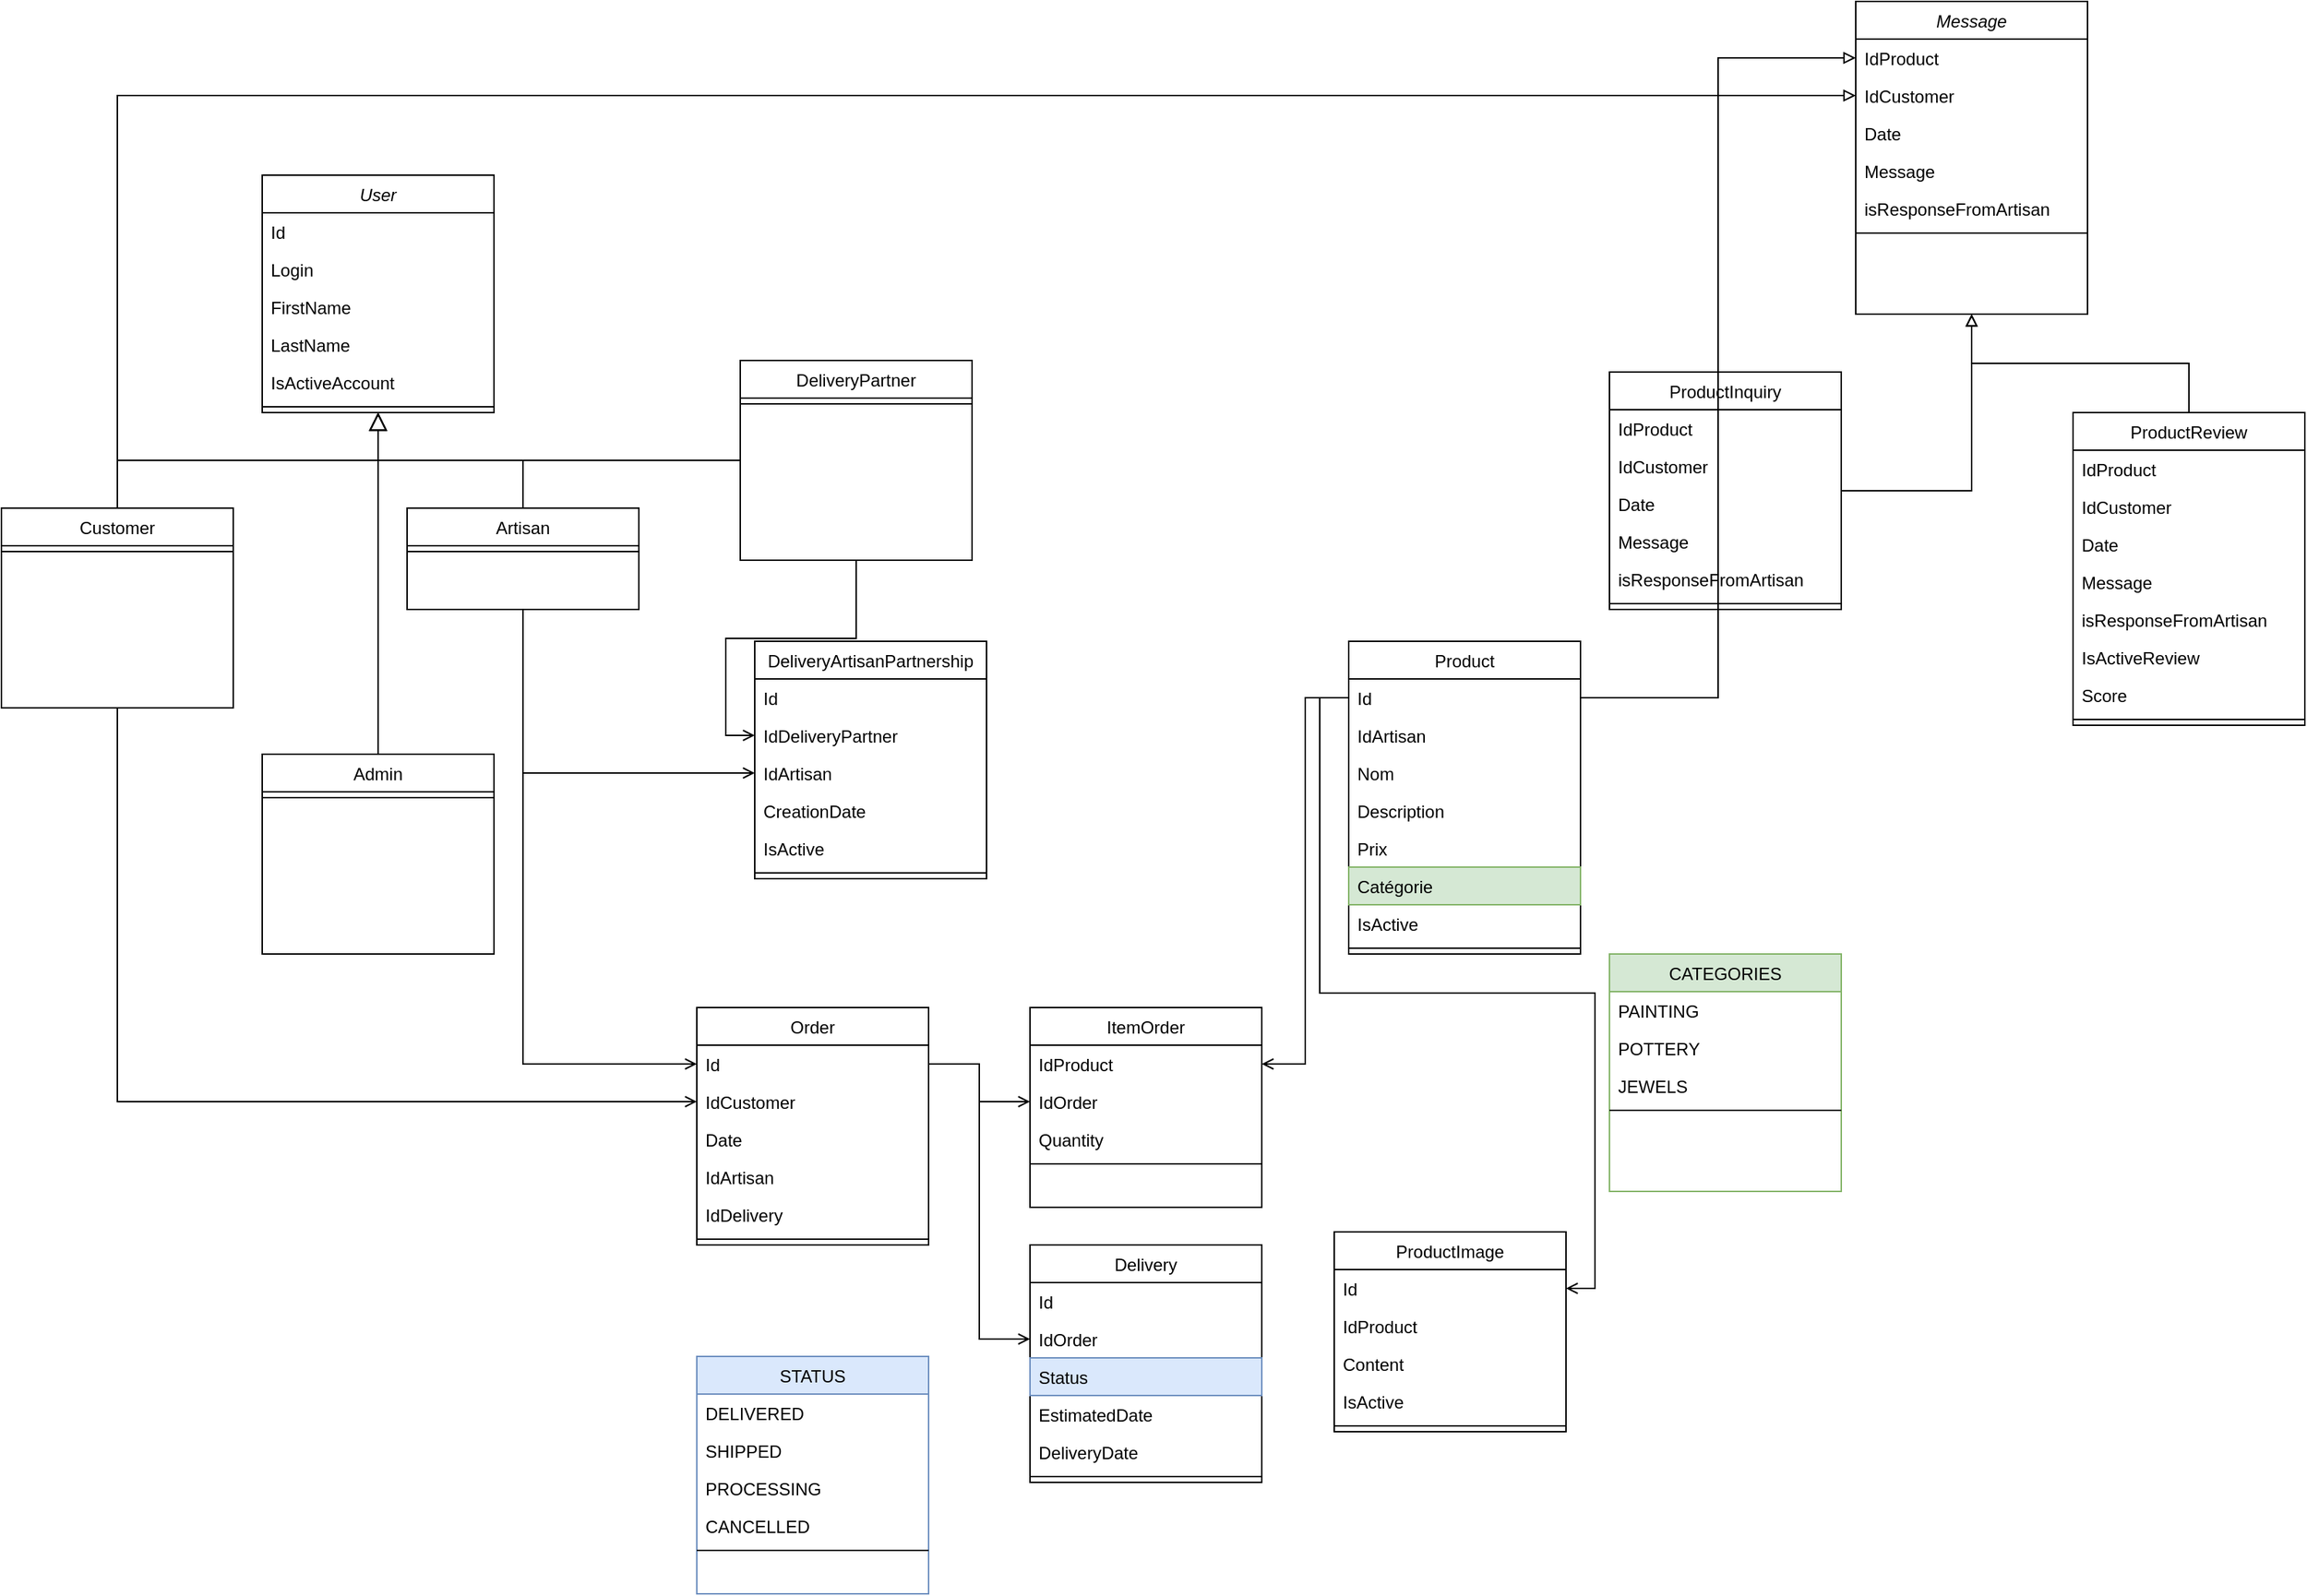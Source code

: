 <mxfile version="20.8.16" type="device"><diagram id="C5RBs43oDa-KdzZeNtuy" name="Page-1"><mxGraphModel dx="1434" dy="2005" grid="1" gridSize="10" guides="1" tooltips="1" connect="1" arrows="1" fold="1" page="1" pageScale="1" pageWidth="827" pageHeight="1169" math="0" shadow="0"><root><mxCell id="WIyWlLk6GJQsqaUBKTNV-0"/><mxCell id="WIyWlLk6GJQsqaUBKTNV-1" parent="WIyWlLk6GJQsqaUBKTNV-0"/><mxCell id="zkfFHV4jXpPFQw0GAbJ--0" value="User" style="swimlane;fontStyle=2;align=center;verticalAlign=top;childLayout=stackLayout;horizontal=1;startSize=26;horizontalStack=0;resizeParent=1;resizeLast=0;collapsible=1;marginBottom=0;rounded=0;shadow=0;strokeWidth=1;" parent="WIyWlLk6GJQsqaUBKTNV-1" vertex="1"><mxGeometry x="280" y="10" width="160" height="164" as="geometry"><mxRectangle x="230" y="140" width="160" height="26" as="alternateBounds"/></mxGeometry></mxCell><mxCell id="eVjXFs-vHPKSaZdr_Oqz-26" value="Id" style="text;align=left;verticalAlign=top;spacingLeft=4;spacingRight=4;overflow=hidden;rotatable=0;points=[[0,0.5],[1,0.5]];portConstraint=eastwest;rounded=0;shadow=0;html=0;" parent="zkfFHV4jXpPFQw0GAbJ--0" vertex="1"><mxGeometry y="26" width="160" height="26" as="geometry"/></mxCell><mxCell id="eVjXFs-vHPKSaZdr_Oqz-8" value="Login" style="text;align=left;verticalAlign=top;spacingLeft=4;spacingRight=4;overflow=hidden;rotatable=0;points=[[0,0.5],[1,0.5]];portConstraint=eastwest;rounded=0;shadow=0;html=0;" parent="zkfFHV4jXpPFQw0GAbJ--0" vertex="1"><mxGeometry y="52" width="160" height="26" as="geometry"/></mxCell><mxCell id="eVjXFs-vHPKSaZdr_Oqz-14" value="FirstName" style="text;align=left;verticalAlign=top;spacingLeft=4;spacingRight=4;overflow=hidden;rotatable=0;points=[[0,0.5],[1,0.5]];portConstraint=eastwest;rounded=0;shadow=0;html=0;" parent="zkfFHV4jXpPFQw0GAbJ--0" vertex="1"><mxGeometry y="78" width="160" height="26" as="geometry"/></mxCell><mxCell id="eVjXFs-vHPKSaZdr_Oqz-96" value="LastName" style="text;align=left;verticalAlign=top;spacingLeft=4;spacingRight=4;overflow=hidden;rotatable=0;points=[[0,0.5],[1,0.5]];portConstraint=eastwest;rounded=0;shadow=0;html=0;" parent="zkfFHV4jXpPFQw0GAbJ--0" vertex="1"><mxGeometry y="104" width="160" height="26" as="geometry"/></mxCell><mxCell id="eVjXFs-vHPKSaZdr_Oqz-15" value="IsActiveAccount" style="text;align=left;verticalAlign=top;spacingLeft=4;spacingRight=4;overflow=hidden;rotatable=0;points=[[0,0.5],[1,0.5]];portConstraint=eastwest;rounded=0;shadow=0;html=0;" parent="zkfFHV4jXpPFQw0GAbJ--0" vertex="1"><mxGeometry y="130" width="160" height="26" as="geometry"/></mxCell><mxCell id="zkfFHV4jXpPFQw0GAbJ--4" value="" style="line;html=1;strokeWidth=1;align=left;verticalAlign=middle;spacingTop=-1;spacingLeft=3;spacingRight=3;rotatable=0;labelPosition=right;points=[];portConstraint=eastwest;" parent="zkfFHV4jXpPFQw0GAbJ--0" vertex="1"><mxGeometry y="156" width="160" height="8" as="geometry"/></mxCell><mxCell id="eVjXFs-vHPKSaZdr_Oqz-111" style="edgeStyle=orthogonalEdgeStyle;rounded=0;orthogonalLoop=1;jettySize=auto;html=1;strokeWidth=1;endArrow=open;endFill=0;endSize=6;" parent="WIyWlLk6GJQsqaUBKTNV-1" source="zkfFHV4jXpPFQw0GAbJ--6" target="eVjXFs-vHPKSaZdr_Oqz-48" edge="1"><mxGeometry relative="1" as="geometry"/></mxCell><mxCell id="eVjXFs-vHPKSaZdr_Oqz-147" style="edgeStyle=orthogonalEdgeStyle;rounded=0;orthogonalLoop=1;jettySize=auto;html=1;strokeWidth=1;endArrow=block;endFill=0;endSize=6;" parent="WIyWlLk6GJQsqaUBKTNV-1" source="zkfFHV4jXpPFQw0GAbJ--6" target="eVjXFs-vHPKSaZdr_Oqz-134" edge="1"><mxGeometry relative="1" as="geometry"/></mxCell><mxCell id="zkfFHV4jXpPFQw0GAbJ--6" value="Customer" style="swimlane;fontStyle=0;align=center;verticalAlign=top;childLayout=stackLayout;horizontal=1;startSize=26;horizontalStack=0;resizeParent=1;resizeLast=0;collapsible=1;marginBottom=0;rounded=0;shadow=0;strokeWidth=1;" parent="WIyWlLk6GJQsqaUBKTNV-1" vertex="1"><mxGeometry x="100" y="240" width="160" height="138" as="geometry"><mxRectangle x="130" y="380" width="160" height="26" as="alternateBounds"/></mxGeometry></mxCell><mxCell id="zkfFHV4jXpPFQw0GAbJ--9" value="" style="line;html=1;strokeWidth=1;align=left;verticalAlign=middle;spacingTop=-1;spacingLeft=3;spacingRight=3;rotatable=0;labelPosition=right;points=[];portConstraint=eastwest;" parent="zkfFHV4jXpPFQw0GAbJ--6" vertex="1"><mxGeometry y="26" width="160" height="8" as="geometry"/></mxCell><mxCell id="zkfFHV4jXpPFQw0GAbJ--12" value="" style="endArrow=block;endSize=10;endFill=0;shadow=0;strokeWidth=1;rounded=0;edgeStyle=elbowEdgeStyle;elbow=vertical;" parent="WIyWlLk6GJQsqaUBKTNV-1" source="zkfFHV4jXpPFQw0GAbJ--6" target="zkfFHV4jXpPFQw0GAbJ--0" edge="1"><mxGeometry width="160" relative="1" as="geometry"><mxPoint x="200" y="203" as="sourcePoint"/><mxPoint x="200" y="203" as="targetPoint"/></mxGeometry></mxCell><mxCell id="eVjXFs-vHPKSaZdr_Oqz-110" style="edgeStyle=orthogonalEdgeStyle;rounded=0;orthogonalLoop=1;jettySize=auto;html=1;strokeWidth=1;endArrow=open;endFill=0;endSize=6;" parent="WIyWlLk6GJQsqaUBKTNV-1" source="zkfFHV4jXpPFQw0GAbJ--13" target="eVjXFs-vHPKSaZdr_Oqz-38" edge="1"><mxGeometry relative="1" as="geometry"/></mxCell><mxCell id="eVjXFs-vHPKSaZdr_Oqz-115" style="edgeStyle=orthogonalEdgeStyle;rounded=0;orthogonalLoop=1;jettySize=auto;html=1;strokeWidth=1;endArrow=open;endFill=0;endSize=6;" parent="WIyWlLk6GJQsqaUBKTNV-1" source="zkfFHV4jXpPFQw0GAbJ--13" target="eVjXFs-vHPKSaZdr_Oqz-92" edge="1"><mxGeometry relative="1" as="geometry"/></mxCell><mxCell id="zkfFHV4jXpPFQw0GAbJ--13" value="Artisan" style="swimlane;fontStyle=0;align=center;verticalAlign=top;childLayout=stackLayout;horizontal=1;startSize=26;horizontalStack=0;resizeParent=1;resizeLast=0;collapsible=1;marginBottom=0;rounded=0;shadow=0;strokeWidth=1;" parent="WIyWlLk6GJQsqaUBKTNV-1" vertex="1"><mxGeometry x="380" y="240" width="160" height="70" as="geometry"><mxRectangle x="340" y="380" width="170" height="26" as="alternateBounds"/></mxGeometry></mxCell><mxCell id="zkfFHV4jXpPFQw0GAbJ--15" value="" style="line;html=1;strokeWidth=1;align=left;verticalAlign=middle;spacingTop=-1;spacingLeft=3;spacingRight=3;rotatable=0;labelPosition=right;points=[];portConstraint=eastwest;" parent="zkfFHV4jXpPFQw0GAbJ--13" vertex="1"><mxGeometry y="26" width="160" height="8" as="geometry"/></mxCell><mxCell id="zkfFHV4jXpPFQw0GAbJ--16" value="" style="endArrow=block;endSize=10;endFill=0;shadow=0;strokeWidth=1;rounded=0;edgeStyle=elbowEdgeStyle;elbow=vertical;" parent="WIyWlLk6GJQsqaUBKTNV-1" source="zkfFHV4jXpPFQw0GAbJ--13" target="zkfFHV4jXpPFQw0GAbJ--0" edge="1"><mxGeometry width="160" relative="1" as="geometry"><mxPoint x="210" y="373" as="sourcePoint"/><mxPoint x="310" y="271" as="targetPoint"/></mxGeometry></mxCell><mxCell id="eVjXFs-vHPKSaZdr_Oqz-12" style="edgeStyle=orthogonalEdgeStyle;rounded=0;orthogonalLoop=1;jettySize=auto;html=1;endArrow=block;endFill=0;endSize=10;entryX=0.5;entryY=1;entryDx=0;entryDy=0;" parent="WIyWlLk6GJQsqaUBKTNV-1" source="eVjXFs-vHPKSaZdr_Oqz-0" target="zkfFHV4jXpPFQw0GAbJ--0" edge="1"><mxGeometry relative="1" as="geometry"/></mxCell><mxCell id="eVjXFs-vHPKSaZdr_Oqz-114" style="edgeStyle=orthogonalEdgeStyle;rounded=0;orthogonalLoop=1;jettySize=auto;html=1;strokeWidth=1;endArrow=open;endFill=0;endSize=6;" parent="WIyWlLk6GJQsqaUBKTNV-1" source="eVjXFs-vHPKSaZdr_Oqz-0" target="eVjXFs-vHPKSaZdr_Oqz-91" edge="1"><mxGeometry relative="1" as="geometry"/></mxCell><mxCell id="eVjXFs-vHPKSaZdr_Oqz-0" value="DeliveryPartner" style="swimlane;fontStyle=0;align=center;verticalAlign=top;childLayout=stackLayout;horizontal=1;startSize=26;horizontalStack=0;resizeParent=1;resizeLast=0;collapsible=1;marginBottom=0;rounded=0;shadow=0;strokeWidth=1;" parent="WIyWlLk6GJQsqaUBKTNV-1" vertex="1"><mxGeometry x="610" y="138" width="160" height="138" as="geometry"><mxRectangle x="130" y="380" width="160" height="26" as="alternateBounds"/></mxGeometry></mxCell><mxCell id="eVjXFs-vHPKSaZdr_Oqz-3" value="" style="line;html=1;strokeWidth=1;align=left;verticalAlign=middle;spacingTop=-1;spacingLeft=3;spacingRight=3;rotatable=0;labelPosition=right;points=[];portConstraint=eastwest;" parent="eVjXFs-vHPKSaZdr_Oqz-0" vertex="1"><mxGeometry y="26" width="160" height="8" as="geometry"/></mxCell><mxCell id="eVjXFs-vHPKSaZdr_Oqz-13" style="edgeStyle=orthogonalEdgeStyle;rounded=0;orthogonalLoop=1;jettySize=auto;html=1;endArrow=block;endFill=0;endSize=10;" parent="WIyWlLk6GJQsqaUBKTNV-1" source="eVjXFs-vHPKSaZdr_Oqz-6" target="zkfFHV4jXpPFQw0GAbJ--0" edge="1"><mxGeometry relative="1" as="geometry"/></mxCell><mxCell id="eVjXFs-vHPKSaZdr_Oqz-6" value="Admin" style="swimlane;fontStyle=0;align=center;verticalAlign=top;childLayout=stackLayout;horizontal=1;startSize=26;horizontalStack=0;resizeParent=1;resizeLast=0;collapsible=1;marginBottom=0;rounded=0;shadow=0;strokeWidth=1;" parent="WIyWlLk6GJQsqaUBKTNV-1" vertex="1"><mxGeometry x="280" y="410" width="160" height="138" as="geometry"><mxRectangle x="130" y="380" width="160" height="26" as="alternateBounds"/></mxGeometry></mxCell><mxCell id="eVjXFs-vHPKSaZdr_Oqz-9" value="" style="line;html=1;strokeWidth=1;align=left;verticalAlign=middle;spacingTop=-1;spacingLeft=3;spacingRight=3;rotatable=0;labelPosition=right;points=[];portConstraint=eastwest;" parent="eVjXFs-vHPKSaZdr_Oqz-6" vertex="1"><mxGeometry y="26" width="160" height="8" as="geometry"/></mxCell><mxCell id="eVjXFs-vHPKSaZdr_Oqz-16" value="Product" style="swimlane;fontStyle=0;align=center;verticalAlign=top;childLayout=stackLayout;horizontal=1;startSize=26;horizontalStack=0;resizeParent=1;resizeLast=0;collapsible=1;marginBottom=0;rounded=0;shadow=0;strokeWidth=1;" parent="WIyWlLk6GJQsqaUBKTNV-1" vertex="1"><mxGeometry x="1030" y="332" width="160" height="216" as="geometry"><mxRectangle x="230" y="140" width="160" height="26" as="alternateBounds"/></mxGeometry></mxCell><mxCell id="eVjXFs-vHPKSaZdr_Oqz-17" value="Id" style="text;align=left;verticalAlign=top;spacingLeft=4;spacingRight=4;overflow=hidden;rotatable=0;points=[[0,0.5],[1,0.5]];portConstraint=eastwest;rounded=0;shadow=0;html=0;" parent="eVjXFs-vHPKSaZdr_Oqz-16" vertex="1"><mxGeometry y="26" width="160" height="26" as="geometry"/></mxCell><mxCell id="eVjXFs-vHPKSaZdr_Oqz-73" value="IdArtisan" style="text;align=left;verticalAlign=top;spacingLeft=4;spacingRight=4;overflow=hidden;rotatable=0;points=[[0,0.5],[1,0.5]];portConstraint=eastwest;rounded=0;shadow=0;html=0;" parent="eVjXFs-vHPKSaZdr_Oqz-16" vertex="1"><mxGeometry y="52" width="160" height="26" as="geometry"/></mxCell><mxCell id="eVjXFs-vHPKSaZdr_Oqz-18" value="Nom" style="text;align=left;verticalAlign=top;spacingLeft=4;spacingRight=4;overflow=hidden;rotatable=0;points=[[0,0.5],[1,0.5]];portConstraint=eastwest;rounded=0;shadow=0;html=0;" parent="eVjXFs-vHPKSaZdr_Oqz-16" vertex="1"><mxGeometry y="78" width="160" height="26" as="geometry"/></mxCell><mxCell id="eVjXFs-vHPKSaZdr_Oqz-19" value="Description" style="text;align=left;verticalAlign=top;spacingLeft=4;spacingRight=4;overflow=hidden;rotatable=0;points=[[0,0.5],[1,0.5]];portConstraint=eastwest;rounded=0;shadow=0;html=0;" parent="eVjXFs-vHPKSaZdr_Oqz-16" vertex="1"><mxGeometry y="104" width="160" height="26" as="geometry"/></mxCell><mxCell id="eVjXFs-vHPKSaZdr_Oqz-28" value="Prix" style="text;align=left;verticalAlign=top;spacingLeft=4;spacingRight=4;overflow=hidden;rotatable=0;points=[[0,0.5],[1,0.5]];portConstraint=eastwest;rounded=0;shadow=0;html=0;" parent="eVjXFs-vHPKSaZdr_Oqz-16" vertex="1"><mxGeometry y="130" width="160" height="26" as="geometry"/></mxCell><mxCell id="eVjXFs-vHPKSaZdr_Oqz-29" value="Catégorie" style="text;align=left;verticalAlign=top;spacingLeft=4;spacingRight=4;overflow=hidden;rotatable=0;points=[[0,0.5],[1,0.5]];portConstraint=eastwest;rounded=0;shadow=0;html=0;fillColor=#d5e8d4;strokeColor=#82b366;" parent="eVjXFs-vHPKSaZdr_Oqz-16" vertex="1"><mxGeometry y="156" width="160" height="26" as="geometry"/></mxCell><mxCell id="eVjXFs-vHPKSaZdr_Oqz-98" value="IsActive" style="text;align=left;verticalAlign=top;spacingLeft=4;spacingRight=4;overflow=hidden;rotatable=0;points=[[0,0.5],[1,0.5]];portConstraint=eastwest;rounded=0;shadow=0;html=0;" parent="eVjXFs-vHPKSaZdr_Oqz-16" vertex="1"><mxGeometry y="182" width="160" height="26" as="geometry"/></mxCell><mxCell id="eVjXFs-vHPKSaZdr_Oqz-20" value="" style="line;html=1;strokeWidth=1;align=left;verticalAlign=middle;spacingTop=-1;spacingLeft=3;spacingRight=3;rotatable=0;labelPosition=right;points=[];portConstraint=eastwest;" parent="eVjXFs-vHPKSaZdr_Oqz-16" vertex="1"><mxGeometry y="208" width="160" height="8" as="geometry"/></mxCell><mxCell id="eVjXFs-vHPKSaZdr_Oqz-21" value="ProductImage" style="swimlane;fontStyle=0;align=center;verticalAlign=top;childLayout=stackLayout;horizontal=1;startSize=26;horizontalStack=0;resizeParent=1;resizeLast=0;collapsible=1;marginBottom=0;rounded=0;shadow=0;strokeWidth=1;" parent="WIyWlLk6GJQsqaUBKTNV-1" vertex="1"><mxGeometry x="1020" y="740" width="160" height="138" as="geometry"><mxRectangle x="230" y="140" width="160" height="26" as="alternateBounds"/></mxGeometry></mxCell><mxCell id="eVjXFs-vHPKSaZdr_Oqz-22" value="Id" style="text;align=left;verticalAlign=top;spacingLeft=4;spacingRight=4;overflow=hidden;rotatable=0;points=[[0,0.5],[1,0.5]];portConstraint=eastwest;rounded=0;shadow=0;html=0;" parent="eVjXFs-vHPKSaZdr_Oqz-21" vertex="1"><mxGeometry y="26" width="160" height="26" as="geometry"/></mxCell><mxCell id="eVjXFs-vHPKSaZdr_Oqz-46" value="IdProduct" style="text;align=left;verticalAlign=top;spacingLeft=4;spacingRight=4;overflow=hidden;rotatable=0;points=[[0,0.5],[1,0.5]];portConstraint=eastwest;rounded=0;shadow=0;html=0;" parent="eVjXFs-vHPKSaZdr_Oqz-21" vertex="1"><mxGeometry y="52" width="160" height="26" as="geometry"/></mxCell><mxCell id="eVjXFs-vHPKSaZdr_Oqz-23" value="Content" style="text;align=left;verticalAlign=top;spacingLeft=4;spacingRight=4;overflow=hidden;rotatable=0;points=[[0,0.5],[1,0.5]];portConstraint=eastwest;rounded=0;shadow=0;html=0;" parent="eVjXFs-vHPKSaZdr_Oqz-21" vertex="1"><mxGeometry y="78" width="160" height="26" as="geometry"/></mxCell><mxCell id="eVjXFs-vHPKSaZdr_Oqz-99" value="IsActive" style="text;align=left;verticalAlign=top;spacingLeft=4;spacingRight=4;overflow=hidden;rotatable=0;points=[[0,0.5],[1,0.5]];portConstraint=eastwest;rounded=0;shadow=0;html=0;" parent="eVjXFs-vHPKSaZdr_Oqz-21" vertex="1"><mxGeometry y="104" width="160" height="26" as="geometry"/></mxCell><mxCell id="eVjXFs-vHPKSaZdr_Oqz-25" value="" style="line;html=1;strokeWidth=1;align=left;verticalAlign=middle;spacingTop=-1;spacingLeft=3;spacingRight=3;rotatable=0;labelPosition=right;points=[];portConstraint=eastwest;" parent="eVjXFs-vHPKSaZdr_Oqz-21" vertex="1"><mxGeometry y="130" width="160" height="8" as="geometry"/></mxCell><mxCell id="eVjXFs-vHPKSaZdr_Oqz-30" value="CATEGORIES" style="swimlane;fontStyle=0;align=center;verticalAlign=top;childLayout=stackLayout;horizontal=1;startSize=26;horizontalStack=0;resizeParent=1;resizeLast=0;collapsible=1;marginBottom=0;rounded=0;shadow=0;strokeWidth=1;fillColor=#d5e8d4;strokeColor=#82b366;" parent="WIyWlLk6GJQsqaUBKTNV-1" vertex="1"><mxGeometry x="1210" y="548" width="160" height="164" as="geometry"><mxRectangle x="230" y="140" width="160" height="26" as="alternateBounds"/></mxGeometry></mxCell><mxCell id="eVjXFs-vHPKSaZdr_Oqz-31" value="PAINTING" style="text;align=left;verticalAlign=top;spacingLeft=4;spacingRight=4;overflow=hidden;rotatable=0;points=[[0,0.5],[1,0.5]];portConstraint=eastwest;rounded=0;shadow=0;html=0;" parent="eVjXFs-vHPKSaZdr_Oqz-30" vertex="1"><mxGeometry y="26" width="160" height="26" as="geometry"/></mxCell><mxCell id="eVjXFs-vHPKSaZdr_Oqz-32" value="POTTERY" style="text;align=left;verticalAlign=top;spacingLeft=4;spacingRight=4;overflow=hidden;rotatable=0;points=[[0,0.5],[1,0.5]];portConstraint=eastwest;rounded=0;shadow=0;html=0;" parent="eVjXFs-vHPKSaZdr_Oqz-30" vertex="1"><mxGeometry y="52" width="160" height="26" as="geometry"/></mxCell><mxCell id="eVjXFs-vHPKSaZdr_Oqz-33" value="JEWELS" style="text;align=left;verticalAlign=top;spacingLeft=4;spacingRight=4;overflow=hidden;rotatable=0;points=[[0,0.5],[1,0.5]];portConstraint=eastwest;rounded=0;shadow=0;html=0;" parent="eVjXFs-vHPKSaZdr_Oqz-30" vertex="1"><mxGeometry y="78" width="160" height="26" as="geometry"/></mxCell><mxCell id="eVjXFs-vHPKSaZdr_Oqz-36" value="" style="line;html=1;strokeWidth=1;align=left;verticalAlign=middle;spacingTop=-1;spacingLeft=3;spacingRight=3;rotatable=0;labelPosition=right;points=[];portConstraint=eastwest;" parent="eVjXFs-vHPKSaZdr_Oqz-30" vertex="1"><mxGeometry y="104" width="160" height="8" as="geometry"/></mxCell><mxCell id="eVjXFs-vHPKSaZdr_Oqz-37" value="Order" style="swimlane;fontStyle=0;align=center;verticalAlign=top;childLayout=stackLayout;horizontal=1;startSize=26;horizontalStack=0;resizeParent=1;resizeLast=0;collapsible=1;marginBottom=0;rounded=0;shadow=0;strokeWidth=1;" parent="WIyWlLk6GJQsqaUBKTNV-1" vertex="1"><mxGeometry x="580" y="585" width="160" height="164" as="geometry"><mxRectangle x="230" y="140" width="160" height="26" as="alternateBounds"/></mxGeometry></mxCell><mxCell id="eVjXFs-vHPKSaZdr_Oqz-38" value="Id" style="text;align=left;verticalAlign=top;spacingLeft=4;spacingRight=4;overflow=hidden;rotatable=0;points=[[0,0.5],[1,0.5]];portConstraint=eastwest;rounded=0;shadow=0;html=0;" parent="eVjXFs-vHPKSaZdr_Oqz-37" vertex="1"><mxGeometry y="26" width="160" height="26" as="geometry"/></mxCell><mxCell id="eVjXFs-vHPKSaZdr_Oqz-48" value="IdCustomer" style="text;align=left;verticalAlign=top;spacingLeft=4;spacingRight=4;overflow=hidden;rotatable=0;points=[[0,0.5],[1,0.5]];portConstraint=eastwest;rounded=0;shadow=0;html=0;" parent="eVjXFs-vHPKSaZdr_Oqz-37" vertex="1"><mxGeometry y="52" width="160" height="26" as="geometry"/></mxCell><mxCell id="eVjXFs-vHPKSaZdr_Oqz-39" value="Date" style="text;align=left;verticalAlign=top;spacingLeft=4;spacingRight=4;overflow=hidden;rotatable=0;points=[[0,0.5],[1,0.5]];portConstraint=eastwest;rounded=0;shadow=0;html=0;" parent="eVjXFs-vHPKSaZdr_Oqz-37" vertex="1"><mxGeometry y="78" width="160" height="26" as="geometry"/></mxCell><mxCell id="eVjXFs-vHPKSaZdr_Oqz-50" value="IdArtisan" style="text;align=left;verticalAlign=top;spacingLeft=4;spacingRight=4;overflow=hidden;rotatable=0;points=[[0,0.5],[1,0.5]];portConstraint=eastwest;rounded=0;shadow=0;html=0;" parent="eVjXFs-vHPKSaZdr_Oqz-37" vertex="1"><mxGeometry y="104" width="160" height="26" as="geometry"/></mxCell><mxCell id="eVjXFs-vHPKSaZdr_Oqz-49" value="IdDelivery" style="text;align=left;verticalAlign=top;spacingLeft=4;spacingRight=4;overflow=hidden;rotatable=0;points=[[0,0.5],[1,0.5]];portConstraint=eastwest;rounded=0;shadow=0;html=0;" parent="eVjXFs-vHPKSaZdr_Oqz-37" vertex="1"><mxGeometry y="130" width="160" height="26" as="geometry"/></mxCell><mxCell id="eVjXFs-vHPKSaZdr_Oqz-40" value="" style="line;html=1;strokeWidth=1;align=left;verticalAlign=middle;spacingTop=-1;spacingLeft=3;spacingRight=3;rotatable=0;labelPosition=right;points=[];portConstraint=eastwest;" parent="eVjXFs-vHPKSaZdr_Oqz-37" vertex="1"><mxGeometry y="156" width="160" height="8" as="geometry"/></mxCell><mxCell id="eVjXFs-vHPKSaZdr_Oqz-41" value="ItemOrder" style="swimlane;fontStyle=0;align=center;verticalAlign=top;childLayout=stackLayout;horizontal=1;startSize=26;horizontalStack=0;resizeParent=1;resizeLast=0;collapsible=1;marginBottom=0;rounded=0;shadow=0;strokeWidth=1;" parent="WIyWlLk6GJQsqaUBKTNV-1" vertex="1"><mxGeometry x="810" y="585" width="160" height="138" as="geometry"><mxRectangle x="230" y="140" width="160" height="26" as="alternateBounds"/></mxGeometry></mxCell><mxCell id="eVjXFs-vHPKSaZdr_Oqz-42" value="IdProduct" style="text;align=left;verticalAlign=top;spacingLeft=4;spacingRight=4;overflow=hidden;rotatable=0;points=[[0,0.5],[1,0.5]];portConstraint=eastwest;rounded=0;shadow=0;html=0;" parent="eVjXFs-vHPKSaZdr_Oqz-41" vertex="1"><mxGeometry y="26" width="160" height="26" as="geometry"/></mxCell><mxCell id="eVjXFs-vHPKSaZdr_Oqz-47" value="IdOrder" style="text;align=left;verticalAlign=top;spacingLeft=4;spacingRight=4;overflow=hidden;rotatable=0;points=[[0,0.5],[1,0.5]];portConstraint=eastwest;rounded=0;shadow=0;html=0;" parent="eVjXFs-vHPKSaZdr_Oqz-41" vertex="1"><mxGeometry y="52" width="160" height="26" as="geometry"/></mxCell><mxCell id="eVjXFs-vHPKSaZdr_Oqz-43" value="Quantity" style="text;align=left;verticalAlign=top;spacingLeft=4;spacingRight=4;overflow=hidden;rotatable=0;points=[[0,0.5],[1,0.5]];portConstraint=eastwest;rounded=0;shadow=0;html=0;" parent="eVjXFs-vHPKSaZdr_Oqz-41" vertex="1"><mxGeometry y="78" width="160" height="26" as="geometry"/></mxCell><mxCell id="eVjXFs-vHPKSaZdr_Oqz-44" value="" style="line;html=1;strokeWidth=1;align=left;verticalAlign=middle;spacingTop=-1;spacingLeft=3;spacingRight=3;rotatable=0;labelPosition=right;points=[];portConstraint=eastwest;" parent="eVjXFs-vHPKSaZdr_Oqz-41" vertex="1"><mxGeometry y="104" width="160" height="8" as="geometry"/></mxCell><mxCell id="eVjXFs-vHPKSaZdr_Oqz-52" value="Delivery" style="swimlane;fontStyle=0;align=center;verticalAlign=top;childLayout=stackLayout;horizontal=1;startSize=26;horizontalStack=0;resizeParent=1;resizeLast=0;collapsible=1;marginBottom=0;rounded=0;shadow=0;strokeWidth=1;" parent="WIyWlLk6GJQsqaUBKTNV-1" vertex="1"><mxGeometry x="810" y="749" width="160" height="164" as="geometry"><mxRectangle x="230" y="140" width="160" height="26" as="alternateBounds"/></mxGeometry></mxCell><mxCell id="eVjXFs-vHPKSaZdr_Oqz-53" value="Id" style="text;align=left;verticalAlign=top;spacingLeft=4;spacingRight=4;overflow=hidden;rotatable=0;points=[[0,0.5],[1,0.5]];portConstraint=eastwest;rounded=0;shadow=0;html=0;" parent="eVjXFs-vHPKSaZdr_Oqz-52" vertex="1"><mxGeometry y="26" width="160" height="26" as="geometry"/></mxCell><mxCell id="eVjXFs-vHPKSaZdr_Oqz-54" value="IdOrder" style="text;align=left;verticalAlign=top;spacingLeft=4;spacingRight=4;overflow=hidden;rotatable=0;points=[[0,0.5],[1,0.5]];portConstraint=eastwest;rounded=0;shadow=0;html=0;" parent="eVjXFs-vHPKSaZdr_Oqz-52" vertex="1"><mxGeometry y="52" width="160" height="26" as="geometry"/></mxCell><mxCell id="eVjXFs-vHPKSaZdr_Oqz-55" value="Status" style="text;align=left;verticalAlign=top;spacingLeft=4;spacingRight=4;overflow=hidden;rotatable=0;points=[[0,0.5],[1,0.5]];portConstraint=eastwest;rounded=0;shadow=0;html=0;fillColor=#dae8fc;strokeColor=#6c8ebf;" parent="eVjXFs-vHPKSaZdr_Oqz-52" vertex="1"><mxGeometry y="78" width="160" height="26" as="geometry"/></mxCell><mxCell id="eVjXFs-vHPKSaZdr_Oqz-59" value="EstimatedDate" style="text;align=left;verticalAlign=top;spacingLeft=4;spacingRight=4;overflow=hidden;rotatable=0;points=[[0,0.5],[1,0.5]];portConstraint=eastwest;rounded=0;shadow=0;html=0;" parent="eVjXFs-vHPKSaZdr_Oqz-52" vertex="1"><mxGeometry y="104" width="160" height="26" as="geometry"/></mxCell><mxCell id="eVjXFs-vHPKSaZdr_Oqz-60" value="DeliveryDate" style="text;align=left;verticalAlign=top;spacingLeft=4;spacingRight=4;overflow=hidden;rotatable=0;points=[[0,0.5],[1,0.5]];portConstraint=eastwest;rounded=0;shadow=0;html=0;" parent="eVjXFs-vHPKSaZdr_Oqz-52" vertex="1"><mxGeometry y="130" width="160" height="26" as="geometry"/></mxCell><mxCell id="eVjXFs-vHPKSaZdr_Oqz-58" value="" style="line;html=1;strokeWidth=1;align=left;verticalAlign=middle;spacingTop=-1;spacingLeft=3;spacingRight=3;rotatable=0;labelPosition=right;points=[];portConstraint=eastwest;" parent="eVjXFs-vHPKSaZdr_Oqz-52" vertex="1"><mxGeometry y="156" width="160" height="8" as="geometry"/></mxCell><mxCell id="eVjXFs-vHPKSaZdr_Oqz-61" value="STATUS" style="swimlane;fontStyle=0;align=center;verticalAlign=top;childLayout=stackLayout;horizontal=1;startSize=26;horizontalStack=0;resizeParent=1;resizeLast=0;collapsible=1;marginBottom=0;rounded=0;shadow=0;strokeWidth=1;fillColor=#dae8fc;strokeColor=#6c8ebf;" parent="WIyWlLk6GJQsqaUBKTNV-1" vertex="1"><mxGeometry x="580" y="826" width="160" height="164" as="geometry"><mxRectangle x="230" y="140" width="160" height="26" as="alternateBounds"/></mxGeometry></mxCell><mxCell id="eVjXFs-vHPKSaZdr_Oqz-62" value="DELIVERED" style="text;align=left;verticalAlign=top;spacingLeft=4;spacingRight=4;overflow=hidden;rotatable=0;points=[[0,0.5],[1,0.5]];portConstraint=eastwest;rounded=0;shadow=0;html=0;" parent="eVjXFs-vHPKSaZdr_Oqz-61" vertex="1"><mxGeometry y="26" width="160" height="26" as="geometry"/></mxCell><mxCell id="eVjXFs-vHPKSaZdr_Oqz-63" value="SHIPPED" style="text;align=left;verticalAlign=top;spacingLeft=4;spacingRight=4;overflow=hidden;rotatable=0;points=[[0,0.5],[1,0.5]];portConstraint=eastwest;rounded=0;shadow=0;html=0;" parent="eVjXFs-vHPKSaZdr_Oqz-61" vertex="1"><mxGeometry y="52" width="160" height="26" as="geometry"/></mxCell><mxCell id="eVjXFs-vHPKSaZdr_Oqz-64" value="PROCESSING" style="text;align=left;verticalAlign=top;spacingLeft=4;spacingRight=4;overflow=hidden;rotatable=0;points=[[0,0.5],[1,0.5]];portConstraint=eastwest;rounded=0;shadow=0;html=0;" parent="eVjXFs-vHPKSaZdr_Oqz-61" vertex="1"><mxGeometry y="78" width="160" height="26" as="geometry"/></mxCell><mxCell id="eVjXFs-vHPKSaZdr_Oqz-65" value="CANCELLED" style="text;align=left;verticalAlign=top;spacingLeft=4;spacingRight=4;overflow=hidden;rotatable=0;points=[[0,0.5],[1,0.5]];portConstraint=eastwest;rounded=0;shadow=0;html=0;" parent="eVjXFs-vHPKSaZdr_Oqz-61" vertex="1"><mxGeometry y="104" width="160" height="26" as="geometry"/></mxCell><mxCell id="eVjXFs-vHPKSaZdr_Oqz-67" value="" style="line;html=1;strokeWidth=1;align=left;verticalAlign=middle;spacingTop=-1;spacingLeft=3;spacingRight=3;rotatable=0;labelPosition=right;points=[];portConstraint=eastwest;" parent="eVjXFs-vHPKSaZdr_Oqz-61" vertex="1"><mxGeometry y="130" width="160" height="8" as="geometry"/></mxCell><mxCell id="eVjXFs-vHPKSaZdr_Oqz-141" style="edgeStyle=orthogonalEdgeStyle;rounded=0;orthogonalLoop=1;jettySize=auto;html=1;strokeWidth=1;endArrow=block;endFill=0;endSize=6;" parent="WIyWlLk6GJQsqaUBKTNV-1" source="eVjXFs-vHPKSaZdr_Oqz-68" target="eVjXFs-vHPKSaZdr_Oqz-132" edge="1"><mxGeometry relative="1" as="geometry"/></mxCell><mxCell id="eVjXFs-vHPKSaZdr_Oqz-68" value="ProductInquiry" style="swimlane;fontStyle=0;align=center;verticalAlign=top;childLayout=stackLayout;horizontal=1;startSize=26;horizontalStack=0;resizeParent=1;resizeLast=0;collapsible=1;marginBottom=0;rounded=0;shadow=0;strokeWidth=1;" parent="WIyWlLk6GJQsqaUBKTNV-1" vertex="1"><mxGeometry x="1210" y="146" width="160" height="164" as="geometry"><mxRectangle x="230" y="140" width="160" height="26" as="alternateBounds"/></mxGeometry></mxCell><mxCell id="eVjXFs-vHPKSaZdr_Oqz-69" value="IdProduct" style="text;align=left;verticalAlign=top;spacingLeft=4;spacingRight=4;overflow=hidden;rotatable=0;points=[[0,0.5],[1,0.5]];portConstraint=eastwest;rounded=0;shadow=0;html=0;" parent="eVjXFs-vHPKSaZdr_Oqz-68" vertex="1"><mxGeometry y="26" width="160" height="26" as="geometry"/></mxCell><mxCell id="eVjXFs-vHPKSaZdr_Oqz-70" value="IdCustomer" style="text;align=left;verticalAlign=top;spacingLeft=4;spacingRight=4;overflow=hidden;rotatable=0;points=[[0,0.5],[1,0.5]];portConstraint=eastwest;rounded=0;shadow=0;html=0;" parent="eVjXFs-vHPKSaZdr_Oqz-68" vertex="1"><mxGeometry y="52" width="160" height="26" as="geometry"/></mxCell><mxCell id="eVjXFs-vHPKSaZdr_Oqz-71" value="Date" style="text;align=left;verticalAlign=top;spacingLeft=4;spacingRight=4;overflow=hidden;rotatable=0;points=[[0,0.5],[1,0.5]];portConstraint=eastwest;rounded=0;shadow=0;html=0;" parent="eVjXFs-vHPKSaZdr_Oqz-68" vertex="1"><mxGeometry y="78" width="160" height="26" as="geometry"/></mxCell><mxCell id="eVjXFs-vHPKSaZdr_Oqz-74" value="Message" style="text;align=left;verticalAlign=top;spacingLeft=4;spacingRight=4;overflow=hidden;rotatable=0;points=[[0,0.5],[1,0.5]];portConstraint=eastwest;rounded=0;shadow=0;html=0;" parent="eVjXFs-vHPKSaZdr_Oqz-68" vertex="1"><mxGeometry y="104" width="160" height="26" as="geometry"/></mxCell><mxCell id="eVjXFs-vHPKSaZdr_Oqz-106" value="isResponseFromArtisan" style="text;align=left;verticalAlign=top;spacingLeft=4;spacingRight=4;overflow=hidden;rotatable=0;points=[[0,0.5],[1,0.5]];portConstraint=eastwest;rounded=0;shadow=0;html=0;" parent="eVjXFs-vHPKSaZdr_Oqz-68" vertex="1"><mxGeometry y="130" width="160" height="26" as="geometry"/></mxCell><mxCell id="eVjXFs-vHPKSaZdr_Oqz-72" value="" style="line;html=1;strokeWidth=1;align=left;verticalAlign=middle;spacingTop=-1;spacingLeft=3;spacingRight=3;rotatable=0;labelPosition=right;points=[];portConstraint=eastwest;" parent="eVjXFs-vHPKSaZdr_Oqz-68" vertex="1"><mxGeometry y="156" width="160" height="8" as="geometry"/></mxCell><mxCell id="eVjXFs-vHPKSaZdr_Oqz-142" style="edgeStyle=orthogonalEdgeStyle;rounded=0;orthogonalLoop=1;jettySize=auto;html=1;strokeWidth=1;endArrow=block;endFill=0;endSize=6;" parent="WIyWlLk6GJQsqaUBKTNV-1" source="eVjXFs-vHPKSaZdr_Oqz-75" target="eVjXFs-vHPKSaZdr_Oqz-132" edge="1"><mxGeometry relative="1" as="geometry"/></mxCell><mxCell id="eVjXFs-vHPKSaZdr_Oqz-75" value="ProductReview" style="swimlane;fontStyle=0;align=center;verticalAlign=top;childLayout=stackLayout;horizontal=1;startSize=26;horizontalStack=0;resizeParent=1;resizeLast=0;collapsible=1;marginBottom=0;rounded=0;shadow=0;strokeWidth=1;" parent="WIyWlLk6GJQsqaUBKTNV-1" vertex="1"><mxGeometry x="1530" y="174" width="160" height="216" as="geometry"><mxRectangle x="230" y="140" width="160" height="26" as="alternateBounds"/></mxGeometry></mxCell><mxCell id="eVjXFs-vHPKSaZdr_Oqz-76" value="IdProduct" style="text;align=left;verticalAlign=top;spacingLeft=4;spacingRight=4;overflow=hidden;rotatable=0;points=[[0,0.5],[1,0.5]];portConstraint=eastwest;rounded=0;shadow=0;html=0;" parent="eVjXFs-vHPKSaZdr_Oqz-75" vertex="1"><mxGeometry y="26" width="160" height="26" as="geometry"/></mxCell><mxCell id="eVjXFs-vHPKSaZdr_Oqz-77" value="IdCustomer" style="text;align=left;verticalAlign=top;spacingLeft=4;spacingRight=4;overflow=hidden;rotatable=0;points=[[0,0.5],[1,0.5]];portConstraint=eastwest;rounded=0;shadow=0;html=0;" parent="eVjXFs-vHPKSaZdr_Oqz-75" vertex="1"><mxGeometry y="52" width="160" height="26" as="geometry"/></mxCell><mxCell id="eVjXFs-vHPKSaZdr_Oqz-78" value="Date" style="text;align=left;verticalAlign=top;spacingLeft=4;spacingRight=4;overflow=hidden;rotatable=0;points=[[0,0.5],[1,0.5]];portConstraint=eastwest;rounded=0;shadow=0;html=0;" parent="eVjXFs-vHPKSaZdr_Oqz-75" vertex="1"><mxGeometry y="78" width="160" height="26" as="geometry"/></mxCell><mxCell id="eVjXFs-vHPKSaZdr_Oqz-97" value="Message" style="text;align=left;verticalAlign=top;spacingLeft=4;spacingRight=4;overflow=hidden;rotatable=0;points=[[0,0.5],[1,0.5]];portConstraint=eastwest;rounded=0;shadow=0;html=0;" parent="eVjXFs-vHPKSaZdr_Oqz-75" vertex="1"><mxGeometry y="104" width="160" height="26" as="geometry"/></mxCell><mxCell id="eVjXFs-vHPKSaZdr_Oqz-107" value="isResponseFromArtisan" style="text;align=left;verticalAlign=top;spacingLeft=4;spacingRight=4;overflow=hidden;rotatable=0;points=[[0,0.5],[1,0.5]];portConstraint=eastwest;rounded=0;shadow=0;html=0;" parent="eVjXFs-vHPKSaZdr_Oqz-75" vertex="1"><mxGeometry y="130" width="160" height="26" as="geometry"/></mxCell><mxCell id="eVjXFs-vHPKSaZdr_Oqz-79" value="IsActiveReview" style="text;align=left;verticalAlign=top;spacingLeft=4;spacingRight=4;overflow=hidden;rotatable=0;points=[[0,0.5],[1,0.5]];portConstraint=eastwest;rounded=0;shadow=0;html=0;" parent="eVjXFs-vHPKSaZdr_Oqz-75" vertex="1"><mxGeometry y="156" width="160" height="26" as="geometry"/></mxCell><mxCell id="eVjXFs-vHPKSaZdr_Oqz-81" value="Score" style="text;align=left;verticalAlign=top;spacingLeft=4;spacingRight=4;overflow=hidden;rotatable=0;points=[[0,0.5],[1,0.5]];portConstraint=eastwest;rounded=0;shadow=0;html=0;" parent="eVjXFs-vHPKSaZdr_Oqz-75" vertex="1"><mxGeometry y="182" width="160" height="26" as="geometry"/></mxCell><mxCell id="eVjXFs-vHPKSaZdr_Oqz-80" value="" style="line;html=1;strokeWidth=1;align=left;verticalAlign=middle;spacingTop=-1;spacingLeft=3;spacingRight=3;rotatable=0;labelPosition=right;points=[];portConstraint=eastwest;" parent="eVjXFs-vHPKSaZdr_Oqz-75" vertex="1"><mxGeometry y="208" width="160" height="8" as="geometry"/></mxCell><mxCell id="eVjXFs-vHPKSaZdr_Oqz-89" value="DeliveryArtisanPartnership" style="swimlane;fontStyle=0;align=center;verticalAlign=top;childLayout=stackLayout;horizontal=1;startSize=26;horizontalStack=0;resizeParent=1;resizeLast=0;collapsible=1;marginBottom=0;rounded=0;shadow=0;strokeWidth=1;" parent="WIyWlLk6GJQsqaUBKTNV-1" vertex="1"><mxGeometry x="620" y="332" width="160" height="164" as="geometry"><mxRectangle x="230" y="140" width="160" height="26" as="alternateBounds"/></mxGeometry></mxCell><mxCell id="eVjXFs-vHPKSaZdr_Oqz-90" value="Id" style="text;align=left;verticalAlign=top;spacingLeft=4;spacingRight=4;overflow=hidden;rotatable=0;points=[[0,0.5],[1,0.5]];portConstraint=eastwest;rounded=0;shadow=0;html=0;" parent="eVjXFs-vHPKSaZdr_Oqz-89" vertex="1"><mxGeometry y="26" width="160" height="26" as="geometry"/></mxCell><mxCell id="eVjXFs-vHPKSaZdr_Oqz-91" value="IdDeliveryPartner" style="text;align=left;verticalAlign=top;spacingLeft=4;spacingRight=4;overflow=hidden;rotatable=0;points=[[0,0.5],[1,0.5]];portConstraint=eastwest;rounded=0;shadow=0;html=0;" parent="eVjXFs-vHPKSaZdr_Oqz-89" vertex="1"><mxGeometry y="52" width="160" height="26" as="geometry"/></mxCell><mxCell id="eVjXFs-vHPKSaZdr_Oqz-92" value="IdArtisan" style="text;align=left;verticalAlign=top;spacingLeft=4;spacingRight=4;overflow=hidden;rotatable=0;points=[[0,0.5],[1,0.5]];portConstraint=eastwest;rounded=0;shadow=0;html=0;" parent="eVjXFs-vHPKSaZdr_Oqz-89" vertex="1"><mxGeometry y="78" width="160" height="26" as="geometry"/></mxCell><mxCell id="eVjXFs-vHPKSaZdr_Oqz-93" value="CreationDate" style="text;align=left;verticalAlign=top;spacingLeft=4;spacingRight=4;overflow=hidden;rotatable=0;points=[[0,0.5],[1,0.5]];portConstraint=eastwest;rounded=0;shadow=0;html=0;" parent="eVjXFs-vHPKSaZdr_Oqz-89" vertex="1"><mxGeometry y="104" width="160" height="26" as="geometry"/></mxCell><mxCell id="eVjXFs-vHPKSaZdr_Oqz-94" value="IsActive" style="text;align=left;verticalAlign=top;spacingLeft=4;spacingRight=4;overflow=hidden;rotatable=0;points=[[0,0.5],[1,0.5]];portConstraint=eastwest;rounded=0;shadow=0;html=0;" parent="eVjXFs-vHPKSaZdr_Oqz-89" vertex="1"><mxGeometry y="130" width="160" height="26" as="geometry"/></mxCell><mxCell id="eVjXFs-vHPKSaZdr_Oqz-95" value="" style="line;html=1;strokeWidth=1;align=left;verticalAlign=middle;spacingTop=-1;spacingLeft=3;spacingRight=3;rotatable=0;labelPosition=right;points=[];portConstraint=eastwest;" parent="eVjXFs-vHPKSaZdr_Oqz-89" vertex="1"><mxGeometry y="156" width="160" height="8" as="geometry"/></mxCell><mxCell id="eVjXFs-vHPKSaZdr_Oqz-108" style="edgeStyle=orthogonalEdgeStyle;rounded=0;orthogonalLoop=1;jettySize=auto;html=1;strokeWidth=1;endArrow=open;endFill=0;endSize=6;" parent="WIyWlLk6GJQsqaUBKTNV-1" source="eVjXFs-vHPKSaZdr_Oqz-17" target="eVjXFs-vHPKSaZdr_Oqz-42" edge="1"><mxGeometry relative="1" as="geometry"/></mxCell><mxCell id="eVjXFs-vHPKSaZdr_Oqz-109" style="edgeStyle=orthogonalEdgeStyle;rounded=0;orthogonalLoop=1;jettySize=auto;html=1;strokeWidth=1;endArrow=open;endFill=0;endSize=6;" parent="WIyWlLk6GJQsqaUBKTNV-1" source="eVjXFs-vHPKSaZdr_Oqz-38" target="eVjXFs-vHPKSaZdr_Oqz-47" edge="1"><mxGeometry relative="1" as="geometry"/></mxCell><mxCell id="eVjXFs-vHPKSaZdr_Oqz-112" style="edgeStyle=orthogonalEdgeStyle;rounded=0;orthogonalLoop=1;jettySize=auto;html=1;strokeWidth=1;endArrow=open;endFill=0;endSize=6;" parent="WIyWlLk6GJQsqaUBKTNV-1" source="eVjXFs-vHPKSaZdr_Oqz-17" target="eVjXFs-vHPKSaZdr_Oqz-22" edge="1"><mxGeometry relative="1" as="geometry"><mxPoint x="1090" y="720" as="targetPoint"/></mxGeometry></mxCell><mxCell id="eVjXFs-vHPKSaZdr_Oqz-113" style="edgeStyle=orthogonalEdgeStyle;rounded=0;orthogonalLoop=1;jettySize=auto;html=1;strokeWidth=1;endArrow=open;endFill=0;endSize=6;" parent="WIyWlLk6GJQsqaUBKTNV-1" source="eVjXFs-vHPKSaZdr_Oqz-38" target="eVjXFs-vHPKSaZdr_Oqz-54" edge="1"><mxGeometry relative="1" as="geometry"/></mxCell><mxCell id="eVjXFs-vHPKSaZdr_Oqz-132" value="Message" style="swimlane;fontStyle=2;align=center;verticalAlign=top;childLayout=stackLayout;horizontal=1;startSize=26;horizontalStack=0;resizeParent=1;resizeLast=0;collapsible=1;marginBottom=0;rounded=0;shadow=0;strokeWidth=1;" parent="WIyWlLk6GJQsqaUBKTNV-1" vertex="1"><mxGeometry x="1380" y="-110" width="160" height="216" as="geometry"><mxRectangle x="230" y="140" width="160" height="26" as="alternateBounds"/></mxGeometry></mxCell><mxCell id="eVjXFs-vHPKSaZdr_Oqz-133" value="IdProduct" style="text;align=left;verticalAlign=top;spacingLeft=4;spacingRight=4;overflow=hidden;rotatable=0;points=[[0,0.5],[1,0.5]];portConstraint=eastwest;rounded=0;shadow=0;html=0;" parent="eVjXFs-vHPKSaZdr_Oqz-132" vertex="1"><mxGeometry y="26" width="160" height="26" as="geometry"/></mxCell><mxCell id="eVjXFs-vHPKSaZdr_Oqz-134" value="IdCustomer" style="text;align=left;verticalAlign=top;spacingLeft=4;spacingRight=4;overflow=hidden;rotatable=0;points=[[0,0.5],[1,0.5]];portConstraint=eastwest;rounded=0;shadow=0;html=0;" parent="eVjXFs-vHPKSaZdr_Oqz-132" vertex="1"><mxGeometry y="52" width="160" height="26" as="geometry"/></mxCell><mxCell id="eVjXFs-vHPKSaZdr_Oqz-135" value="Date" style="text;align=left;verticalAlign=top;spacingLeft=4;spacingRight=4;overflow=hidden;rotatable=0;points=[[0,0.5],[1,0.5]];portConstraint=eastwest;rounded=0;shadow=0;html=0;" parent="eVjXFs-vHPKSaZdr_Oqz-132" vertex="1"><mxGeometry y="78" width="160" height="26" as="geometry"/></mxCell><mxCell id="eVjXFs-vHPKSaZdr_Oqz-136" value="Message" style="text;align=left;verticalAlign=top;spacingLeft=4;spacingRight=4;overflow=hidden;rotatable=0;points=[[0,0.5],[1,0.5]];portConstraint=eastwest;rounded=0;shadow=0;html=0;" parent="eVjXFs-vHPKSaZdr_Oqz-132" vertex="1"><mxGeometry y="104" width="160" height="26" as="geometry"/></mxCell><mxCell id="eVjXFs-vHPKSaZdr_Oqz-137" value="isResponseFromArtisan" style="text;align=left;verticalAlign=top;spacingLeft=4;spacingRight=4;overflow=hidden;rotatable=0;points=[[0,0.5],[1,0.5]];portConstraint=eastwest;rounded=0;shadow=0;html=0;" parent="eVjXFs-vHPKSaZdr_Oqz-132" vertex="1"><mxGeometry y="130" width="160" height="26" as="geometry"/></mxCell><mxCell id="eVjXFs-vHPKSaZdr_Oqz-140" value="" style="line;html=1;strokeWidth=1;align=left;verticalAlign=middle;spacingTop=-1;spacingLeft=3;spacingRight=3;rotatable=0;labelPosition=right;points=[];portConstraint=eastwest;" parent="eVjXFs-vHPKSaZdr_Oqz-132" vertex="1"><mxGeometry y="156" width="160" height="8" as="geometry"/></mxCell><mxCell id="eVjXFs-vHPKSaZdr_Oqz-146" style="edgeStyle=orthogonalEdgeStyle;rounded=0;orthogonalLoop=1;jettySize=auto;html=1;strokeWidth=1;endArrow=block;endFill=0;endSize=6;" parent="WIyWlLk6GJQsqaUBKTNV-1" source="eVjXFs-vHPKSaZdr_Oqz-17" target="eVjXFs-vHPKSaZdr_Oqz-133" edge="1"><mxGeometry relative="1" as="geometry"/></mxCell></root></mxGraphModel></diagram></mxfile>